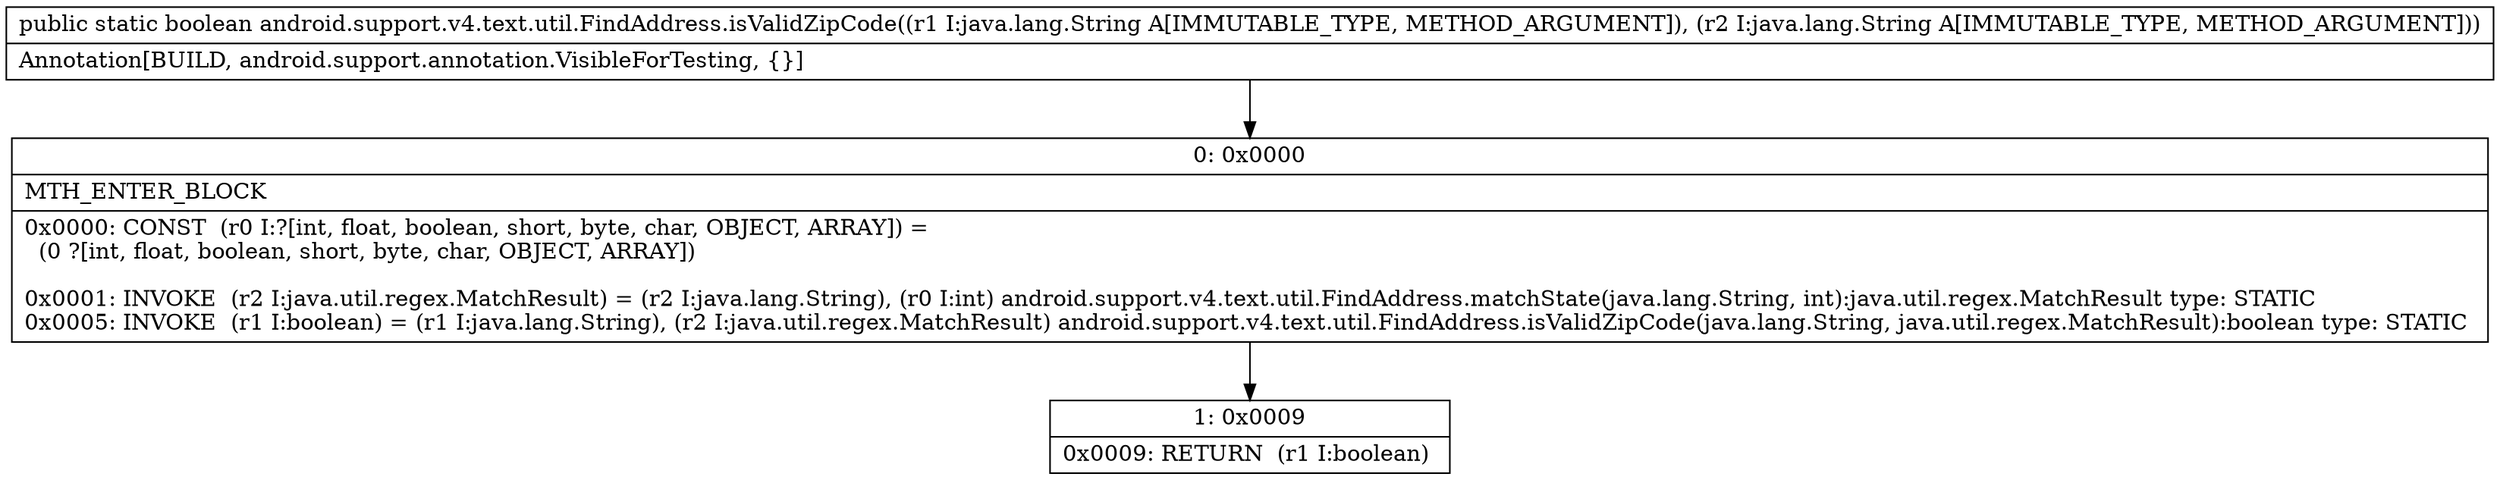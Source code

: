 digraph "CFG forandroid.support.v4.text.util.FindAddress.isValidZipCode(Ljava\/lang\/String;Ljava\/lang\/String;)Z" {
Node_0 [shape=record,label="{0\:\ 0x0000|MTH_ENTER_BLOCK\l|0x0000: CONST  (r0 I:?[int, float, boolean, short, byte, char, OBJECT, ARRAY]) = \l  (0 ?[int, float, boolean, short, byte, char, OBJECT, ARRAY])\l \l0x0001: INVOKE  (r2 I:java.util.regex.MatchResult) = (r2 I:java.lang.String), (r0 I:int) android.support.v4.text.util.FindAddress.matchState(java.lang.String, int):java.util.regex.MatchResult type: STATIC \l0x0005: INVOKE  (r1 I:boolean) = (r1 I:java.lang.String), (r2 I:java.util.regex.MatchResult) android.support.v4.text.util.FindAddress.isValidZipCode(java.lang.String, java.util.regex.MatchResult):boolean type: STATIC \l}"];
Node_1 [shape=record,label="{1\:\ 0x0009|0x0009: RETURN  (r1 I:boolean) \l}"];
MethodNode[shape=record,label="{public static boolean android.support.v4.text.util.FindAddress.isValidZipCode((r1 I:java.lang.String A[IMMUTABLE_TYPE, METHOD_ARGUMENT]), (r2 I:java.lang.String A[IMMUTABLE_TYPE, METHOD_ARGUMENT]))  | Annotation[BUILD, android.support.annotation.VisibleForTesting, \{\}]\l}"];
MethodNode -> Node_0;
Node_0 -> Node_1;
}

